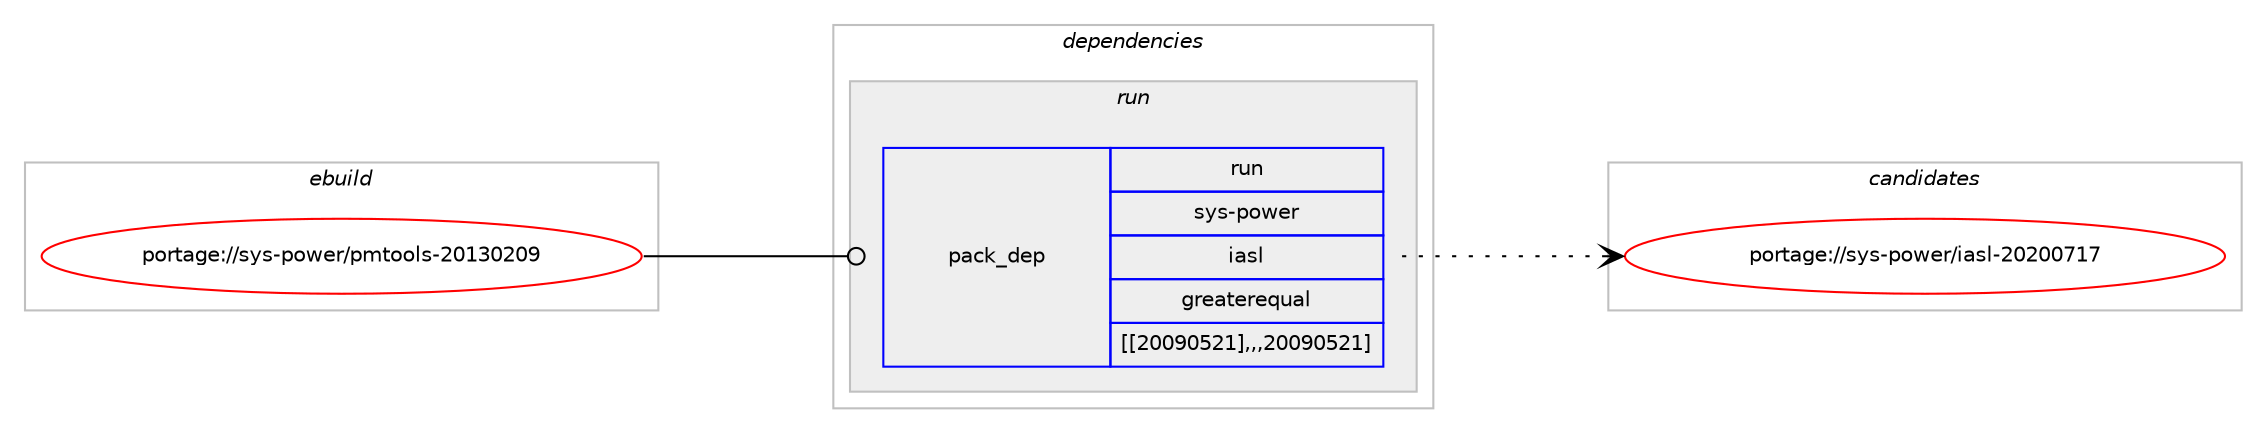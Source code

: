 digraph prolog {

# *************
# Graph options
# *************

newrank=true;
concentrate=true;
compound=true;
graph [rankdir=LR,fontname=Helvetica,fontsize=10,ranksep=1.5];#, ranksep=2.5, nodesep=0.2];
edge  [arrowhead=vee];
node  [fontname=Helvetica,fontsize=10];

# **********
# The ebuild
# **********

subgraph cluster_leftcol {
color=gray;
label=<<i>ebuild</i>>;
id [label="portage://sys-power/pmtools-20130209", color=red, width=4, href="../sys-power/pmtools-20130209.svg"];
}

# ****************
# The dependencies
# ****************

subgraph cluster_midcol {
color=gray;
label=<<i>dependencies</i>>;
subgraph cluster_compile {
fillcolor="#eeeeee";
style=filled;
label=<<i>compile</i>>;
}
subgraph cluster_compileandrun {
fillcolor="#eeeeee";
style=filled;
label=<<i>compile and run</i>>;
}
subgraph cluster_run {
fillcolor="#eeeeee";
style=filled;
label=<<i>run</i>>;
subgraph pack334888 {
dependency460962 [label=<<TABLE BORDER="0" CELLBORDER="1" CELLSPACING="0" CELLPADDING="4" WIDTH="220"><TR><TD ROWSPAN="6" CELLPADDING="30">pack_dep</TD></TR><TR><TD WIDTH="110">run</TD></TR><TR><TD>sys-power</TD></TR><TR><TD>iasl</TD></TR><TR><TD>greaterequal</TD></TR><TR><TD>[[20090521],,,20090521]</TD></TR></TABLE>>, shape=none, color=blue];
}
id:e -> dependency460962:w [weight=20,style="solid",arrowhead="odot"];
}
}

# **************
# The candidates
# **************

subgraph cluster_choices {
rank=same;
color=gray;
label=<<i>candidates</i>>;

subgraph choice334888 {
color=black;
nodesep=1;
choice115121115451121111191011144710597115108455048504848554955 [label="portage://sys-power/iasl-20200717", color=red, width=4,href="../sys-power/iasl-20200717.svg"];
dependency460962:e -> choice115121115451121111191011144710597115108455048504848554955:w [style=dotted,weight="100"];
}
}

}
